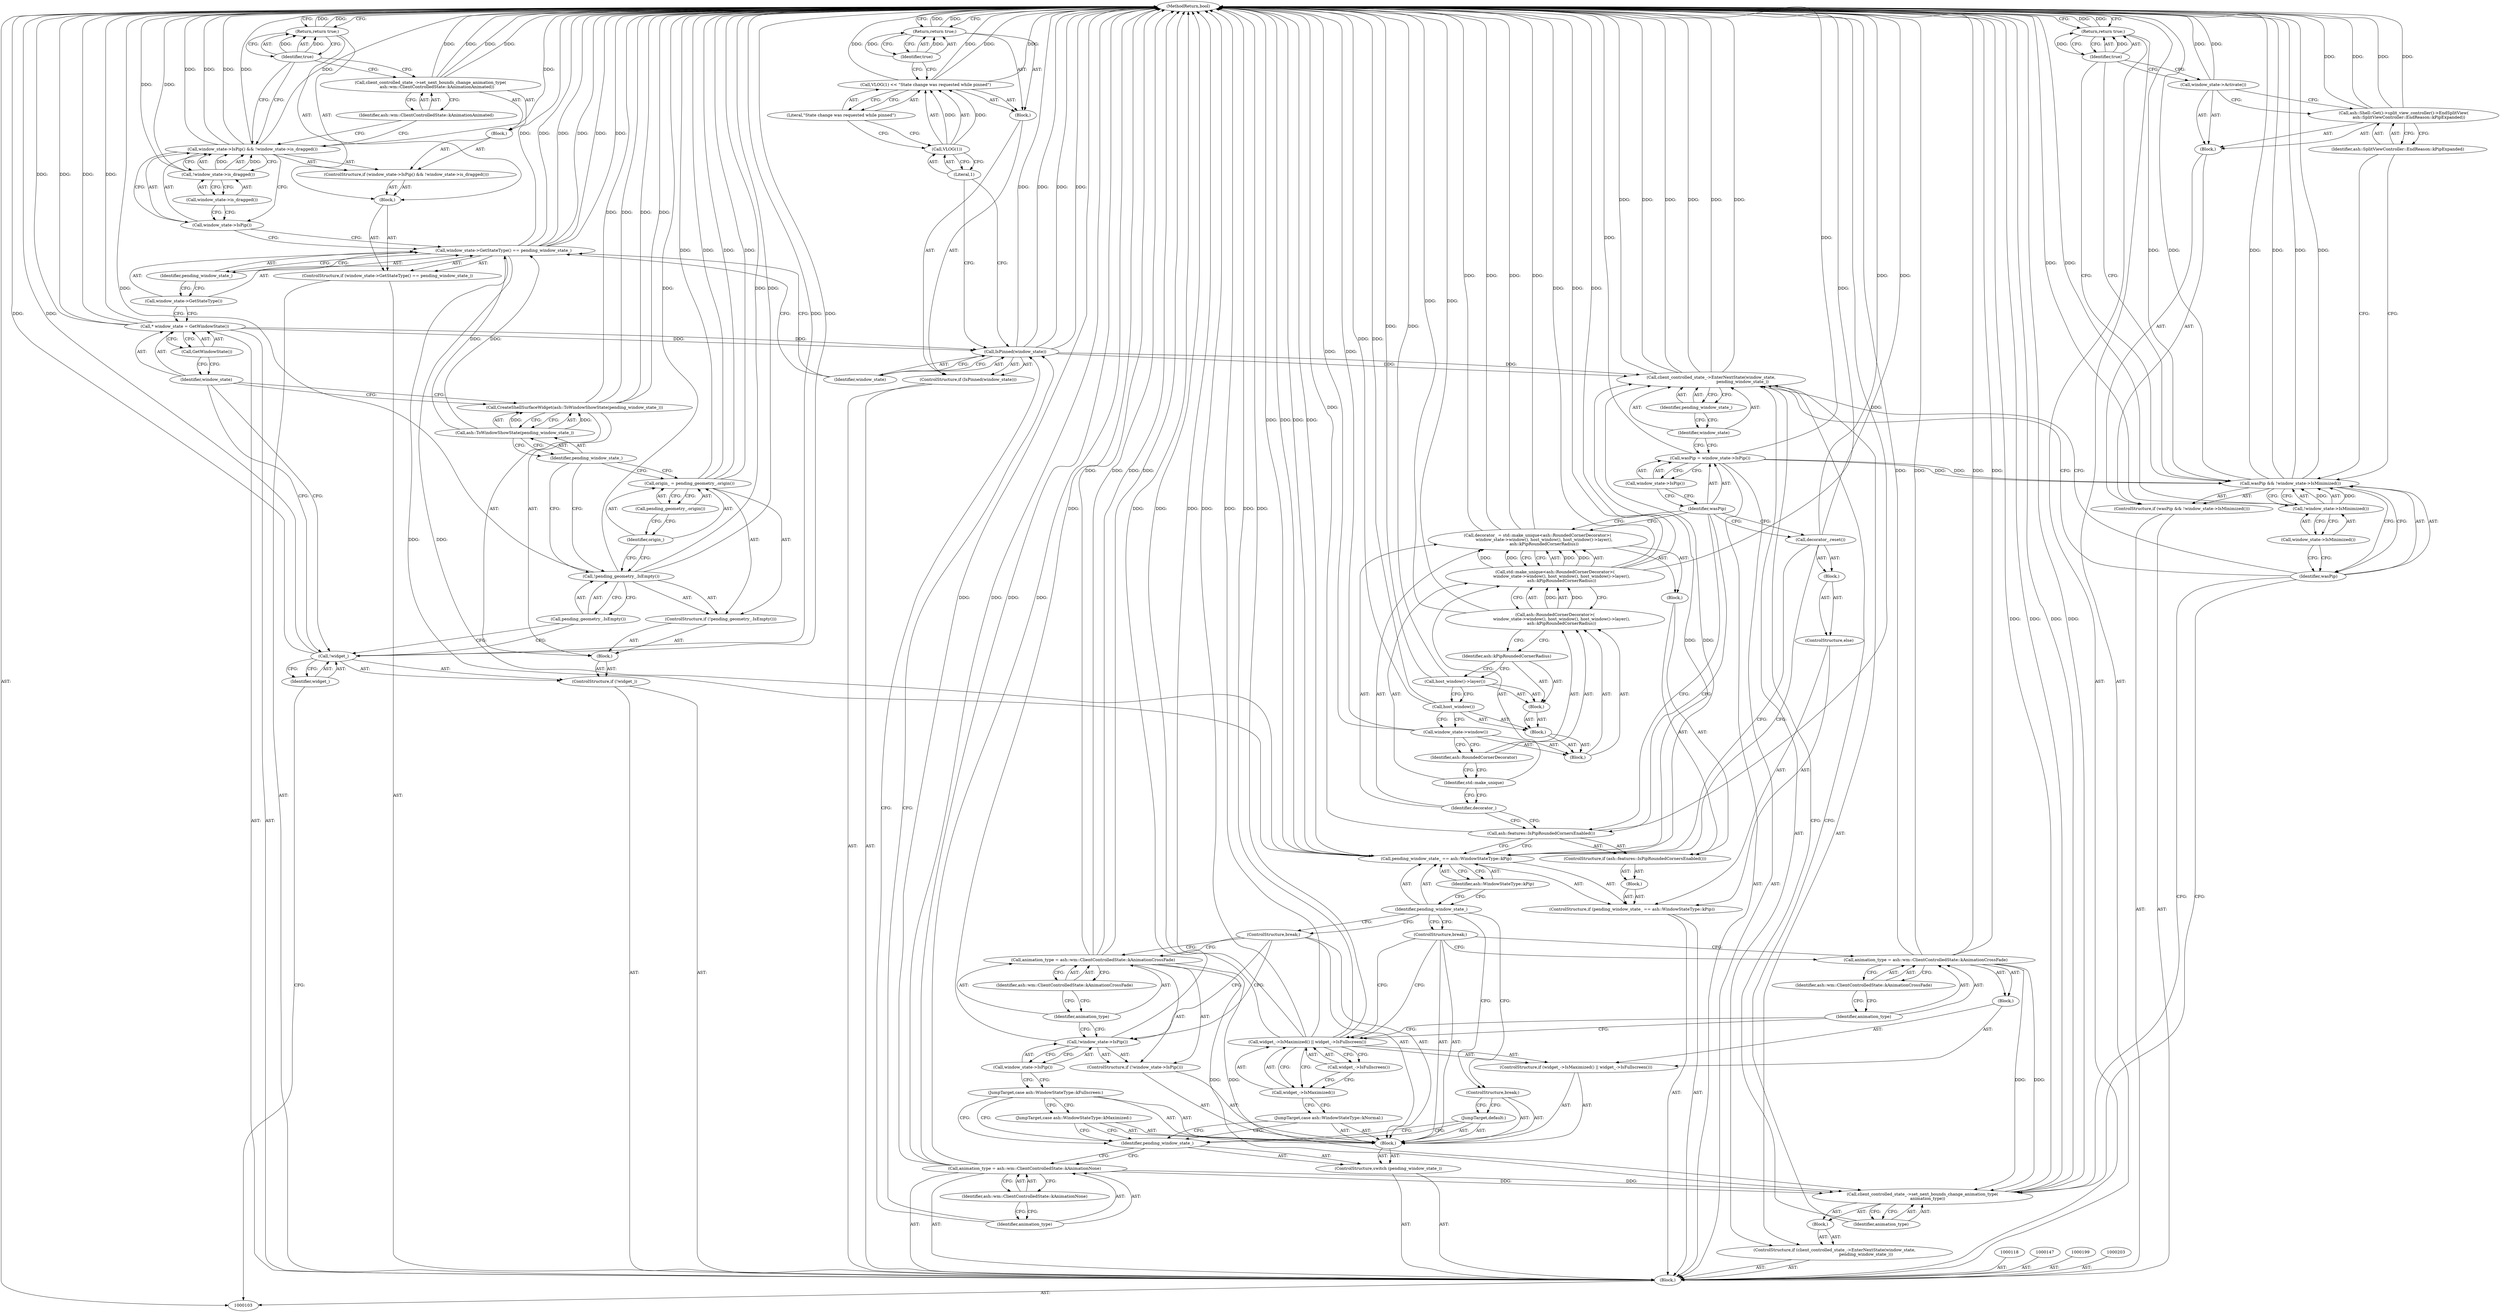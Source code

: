 digraph "0_Chrome_9c90f2cec381a0460e3879eb8efd14bac4488dbe_0" {
"1000222" [label="(MethodReturn,bool)"];
"1000104" [label="(Block,)"];
"1000130" [label="(Call,!window_state->is_dragged())"];
"1000131" [label="(Call,window_state->is_dragged())"];
"1000127" [label="(ControlStructure,if (window_state->IsPip() && !window_state->is_dragged()))"];
"1000132" [label="(Block,)"];
"1000128" [label="(Call,window_state->IsPip() && !window_state->is_dragged())"];
"1000129" [label="(Call,window_state->IsPip())"];
"1000133" [label="(Call,client_controlled_state_->set_next_bounds_change_animation_type(\n          ash::wm::ClientControlledState::kAnimationAnimated))"];
"1000134" [label="(Identifier,ash::wm::ClientControlledState::kAnimationAnimated)"];
"1000136" [label="(Identifier,true)"];
"1000135" [label="(Return,return true;)"];
"1000139" [label="(Identifier,window_state)"];
"1000137" [label="(ControlStructure,if (IsPinned(window_state)))"];
"1000140" [label="(Block,)"];
"1000138" [label="(Call,IsPinned(window_state))"];
"1000144" [label="(Literal,\"State change was requested while pinned\")"];
"1000141" [label="(Call,VLOG(1) << \"State change was requested while pinned\")"];
"1000142" [label="(Call,VLOG(1))"];
"1000143" [label="(Literal,1)"];
"1000108" [label="(Block,)"];
"1000105" [label="(ControlStructure,if (!widget_))"];
"1000106" [label="(Call,!widget_)"];
"1000107" [label="(Identifier,widget_)"];
"1000146" [label="(Identifier,true)"];
"1000145" [label="(Return,return true;)"];
"1000150" [label="(Identifier,ash::wm::ClientControlledState::kAnimationNone)"];
"1000148" [label="(Call,animation_type = ash::wm::ClientControlledState::kAnimationNone)"];
"1000149" [label="(Identifier,animation_type)"];
"1000152" [label="(Identifier,pending_window_state_)"];
"1000151" [label="(ControlStructure,switch (pending_window_state_))"];
"1000153" [label="(Block,)"];
"1000154" [label="(JumpTarget,case ash::WindowStateType::kNormal:)"];
"1000156" [label="(Call,widget_->IsMaximized() || widget_->IsFullscreen())"];
"1000157" [label="(Call,widget_->IsMaximized())"];
"1000158" [label="(Call,widget_->IsFullscreen())"];
"1000155" [label="(ControlStructure,if (widget_->IsMaximized() || widget_->IsFullscreen()))"];
"1000159" [label="(Block,)"];
"1000162" [label="(Identifier,ash::wm::ClientControlledState::kAnimationCrossFade)"];
"1000160" [label="(Call,animation_type = ash::wm::ClientControlledState::kAnimationCrossFade)"];
"1000161" [label="(Identifier,animation_type)"];
"1000163" [label="(ControlStructure,break;)"];
"1000109" [label="(ControlStructure,if (!pending_geometry_.IsEmpty()))"];
"1000110" [label="(Call,!pending_geometry_.IsEmpty())"];
"1000111" [label="(Call,pending_geometry_.IsEmpty())"];
"1000164" [label="(JumpTarget,case ash::WindowStateType::kMaximized:)"];
"1000165" [label="(JumpTarget,case ash::WindowStateType::kFullscreen:)"];
"1000167" [label="(Call,!window_state->IsPip())"];
"1000168" [label="(Call,window_state->IsPip())"];
"1000166" [label="(ControlStructure,if (!window_state->IsPip()))"];
"1000171" [label="(Identifier,ash::wm::ClientControlledState::kAnimationCrossFade)"];
"1000169" [label="(Call,animation_type = ash::wm::ClientControlledState::kAnimationCrossFade)"];
"1000170" [label="(Identifier,animation_type)"];
"1000172" [label="(ControlStructure,break;)"];
"1000173" [label="(JumpTarget,default:)"];
"1000174" [label="(ControlStructure,break;)"];
"1000114" [label="(Call,pending_geometry_.origin())"];
"1000112" [label="(Call,origin_ = pending_geometry_.origin())"];
"1000113" [label="(Identifier,origin_)"];
"1000175" [label="(ControlStructure,if (pending_window_state_ == ash::WindowStateType::kPip))"];
"1000178" [label="(Identifier,ash::WindowStateType::kPip)"];
"1000179" [label="(Block,)"];
"1000176" [label="(Call,pending_window_state_ == ash::WindowStateType::kPip)"];
"1000177" [label="(Identifier,pending_window_state_)"];
"1000180" [label="(ControlStructure,if (ash::features::IsPipRoundedCornersEnabled()))"];
"1000182" [label="(Block,)"];
"1000181" [label="(Call,ash::features::IsPipRoundedCornersEnabled())"];
"1000185" [label="(Call,std::make_unique<ash::RoundedCornerDecorator>(\n          window_state->window(), host_window(), host_window()->layer(),\n          ash::kPipRoundedCornerRadius))"];
"1000186" [label="(Identifier,std::make_unique)"];
"1000187" [label="(Call,ash::RoundedCornerDecorator>(\n          window_state->window(), host_window(), host_window()->layer(),\n          ash::kPipRoundedCornerRadius))"];
"1000188" [label="(Identifier,ash::RoundedCornerDecorator)"];
"1000183" [label="(Call,decorator_ = std::make_unique<ash::RoundedCornerDecorator>(\n          window_state->window(), host_window(), host_window()->layer(),\n          ash::kPipRoundedCornerRadius))"];
"1000184" [label="(Identifier,decorator_)"];
"1000189" [label="(Block,)"];
"1000190" [label="(Call,window_state->window())"];
"1000191" [label="(Block,)"];
"1000192" [label="(Call,host_window())"];
"1000193" [label="(Block,)"];
"1000194" [label="(Call,host_window()->layer())"];
"1000195" [label="(Identifier,ash::kPipRoundedCornerRadius)"];
"1000196" [label="(ControlStructure,else)"];
"1000197" [label="(Block,)"];
"1000198" [label="(Call,decorator_.reset())"];
"1000116" [label="(Call,ash::ToWindowShowState(pending_window_state_))"];
"1000115" [label="(Call,CreateShellSurfaceWidget(ash::ToWindowShowState(pending_window_state_)))"];
"1000117" [label="(Identifier,pending_window_state_)"];
"1000202" [label="(Call,window_state->IsPip())"];
"1000200" [label="(Call,wasPip = window_state->IsPip())"];
"1000201" [label="(Identifier,wasPip)"];
"1000204" [label="(ControlStructure,if (client_controlled_state_->EnterNextState(window_state,\n                                                pending_window_state_)))"];
"1000206" [label="(Identifier,window_state)"];
"1000205" [label="(Call,client_controlled_state_->EnterNextState(window_state,\n                                                pending_window_state_))"];
"1000207" [label="(Identifier,pending_window_state_)"];
"1000208" [label="(Block,)"];
"1000209" [label="(Call,client_controlled_state_->set_next_bounds_change_animation_type(\n        animation_type))"];
"1000210" [label="(Identifier,animation_type)"];
"1000214" [label="(Call,!window_state->IsMinimized())"];
"1000215" [label="(Call,window_state->IsMinimized())"];
"1000211" [label="(ControlStructure,if (wasPip && !window_state->IsMinimized()))"];
"1000216" [label="(Block,)"];
"1000212" [label="(Call,wasPip && !window_state->IsMinimized())"];
"1000213" [label="(Identifier,wasPip)"];
"1000217" [label="(Call,ash::Shell::Get()->split_view_controller()->EndSplitView(\n        ash::SplitViewController::EndReason::kPipExpanded))"];
"1000218" [label="(Identifier,ash::SplitViewController::EndReason::kPipExpanded)"];
"1000219" [label="(Call,window_state->Activate())"];
"1000220" [label="(Return,return true;)"];
"1000221" [label="(Identifier,true)"];
"1000119" [label="(Call,* window_state = GetWindowState())"];
"1000120" [label="(Identifier,window_state)"];
"1000121" [label="(Call,GetWindowState())"];
"1000122" [label="(ControlStructure,if (window_state->GetStateType() == pending_window_state_))"];
"1000125" [label="(Identifier,pending_window_state_)"];
"1000123" [label="(Call,window_state->GetStateType() == pending_window_state_)"];
"1000124" [label="(Call,window_state->GetStateType())"];
"1000126" [label="(Block,)"];
"1000222" -> "1000103"  [label="AST: "];
"1000222" -> "1000135"  [label="CFG: "];
"1000222" -> "1000145"  [label="CFG: "];
"1000222" -> "1000220"  [label="CFG: "];
"1000145" -> "1000222"  [label="DDG: "];
"1000220" -> "1000222"  [label="DDG: "];
"1000135" -> "1000222"  [label="DDG: "];
"1000209" -> "1000222"  [label="DDG: "];
"1000209" -> "1000222"  [label="DDG: "];
"1000183" -> "1000222"  [label="DDG: "];
"1000183" -> "1000222"  [label="DDG: "];
"1000219" -> "1000222"  [label="DDG: "];
"1000181" -> "1000222"  [label="DDG: "];
"1000205" -> "1000222"  [label="DDG: "];
"1000205" -> "1000222"  [label="DDG: "];
"1000205" -> "1000222"  [label="DDG: "];
"1000212" -> "1000222"  [label="DDG: "];
"1000212" -> "1000222"  [label="DDG: "];
"1000212" -> "1000222"  [label="DDG: "];
"1000169" -> "1000222"  [label="DDG: "];
"1000169" -> "1000222"  [label="DDG: "];
"1000160" -> "1000222"  [label="DDG: "];
"1000160" -> "1000222"  [label="DDG: "];
"1000106" -> "1000222"  [label="DDG: "];
"1000106" -> "1000222"  [label="DDG: "];
"1000187" -> "1000222"  [label="DDG: "];
"1000176" -> "1000222"  [label="DDG: "];
"1000176" -> "1000222"  [label="DDG: "];
"1000128" -> "1000222"  [label="DDG: "];
"1000128" -> "1000222"  [label="DDG: "];
"1000128" -> "1000222"  [label="DDG: "];
"1000185" -> "1000222"  [label="DDG: "];
"1000185" -> "1000222"  [label="DDG: "];
"1000141" -> "1000222"  [label="DDG: "];
"1000141" -> "1000222"  [label="DDG: "];
"1000123" -> "1000222"  [label="DDG: "];
"1000123" -> "1000222"  [label="DDG: "];
"1000123" -> "1000222"  [label="DDG: "];
"1000194" -> "1000222"  [label="DDG: "];
"1000190" -> "1000222"  [label="DDG: "];
"1000156" -> "1000222"  [label="DDG: "];
"1000156" -> "1000222"  [label="DDG: "];
"1000156" -> "1000222"  [label="DDG: "];
"1000217" -> "1000222"  [label="DDG: "];
"1000217" -> "1000222"  [label="DDG: "];
"1000112" -> "1000222"  [label="DDG: "];
"1000112" -> "1000222"  [label="DDG: "];
"1000138" -> "1000222"  [label="DDG: "];
"1000138" -> "1000222"  [label="DDG: "];
"1000167" -> "1000222"  [label="DDG: "];
"1000133" -> "1000222"  [label="DDG: "];
"1000133" -> "1000222"  [label="DDG: "];
"1000115" -> "1000222"  [label="DDG: "];
"1000115" -> "1000222"  [label="DDG: "];
"1000119" -> "1000222"  [label="DDG: "];
"1000119" -> "1000222"  [label="DDG: "];
"1000148" -> "1000222"  [label="DDG: "];
"1000148" -> "1000222"  [label="DDG: "];
"1000110" -> "1000222"  [label="DDG: "];
"1000110" -> "1000222"  [label="DDG: "];
"1000214" -> "1000222"  [label="DDG: "];
"1000192" -> "1000222"  [label="DDG: "];
"1000198" -> "1000222"  [label="DDG: "];
"1000130" -> "1000222"  [label="DDG: "];
"1000200" -> "1000222"  [label="DDG: "];
"1000104" -> "1000103"  [label="AST: "];
"1000105" -> "1000104"  [label="AST: "];
"1000118" -> "1000104"  [label="AST: "];
"1000119" -> "1000104"  [label="AST: "];
"1000122" -> "1000104"  [label="AST: "];
"1000137" -> "1000104"  [label="AST: "];
"1000147" -> "1000104"  [label="AST: "];
"1000148" -> "1000104"  [label="AST: "];
"1000151" -> "1000104"  [label="AST: "];
"1000175" -> "1000104"  [label="AST: "];
"1000199" -> "1000104"  [label="AST: "];
"1000200" -> "1000104"  [label="AST: "];
"1000203" -> "1000104"  [label="AST: "];
"1000204" -> "1000104"  [label="AST: "];
"1000211" -> "1000104"  [label="AST: "];
"1000220" -> "1000104"  [label="AST: "];
"1000130" -> "1000128"  [label="AST: "];
"1000130" -> "1000131"  [label="CFG: "];
"1000131" -> "1000130"  [label="AST: "];
"1000128" -> "1000130"  [label="CFG: "];
"1000130" -> "1000222"  [label="DDG: "];
"1000130" -> "1000128"  [label="DDG: "];
"1000131" -> "1000130"  [label="AST: "];
"1000131" -> "1000129"  [label="CFG: "];
"1000130" -> "1000131"  [label="CFG: "];
"1000127" -> "1000126"  [label="AST: "];
"1000128" -> "1000127"  [label="AST: "];
"1000132" -> "1000127"  [label="AST: "];
"1000132" -> "1000127"  [label="AST: "];
"1000133" -> "1000132"  [label="AST: "];
"1000128" -> "1000127"  [label="AST: "];
"1000128" -> "1000129"  [label="CFG: "];
"1000128" -> "1000130"  [label="CFG: "];
"1000129" -> "1000128"  [label="AST: "];
"1000130" -> "1000128"  [label="AST: "];
"1000134" -> "1000128"  [label="CFG: "];
"1000136" -> "1000128"  [label="CFG: "];
"1000128" -> "1000222"  [label="DDG: "];
"1000128" -> "1000222"  [label="DDG: "];
"1000128" -> "1000222"  [label="DDG: "];
"1000130" -> "1000128"  [label="DDG: "];
"1000129" -> "1000128"  [label="AST: "];
"1000129" -> "1000123"  [label="CFG: "];
"1000131" -> "1000129"  [label="CFG: "];
"1000128" -> "1000129"  [label="CFG: "];
"1000133" -> "1000132"  [label="AST: "];
"1000133" -> "1000134"  [label="CFG: "];
"1000134" -> "1000133"  [label="AST: "];
"1000136" -> "1000133"  [label="CFG: "];
"1000133" -> "1000222"  [label="DDG: "];
"1000133" -> "1000222"  [label="DDG: "];
"1000134" -> "1000133"  [label="AST: "];
"1000134" -> "1000128"  [label="CFG: "];
"1000133" -> "1000134"  [label="CFG: "];
"1000136" -> "1000135"  [label="AST: "];
"1000136" -> "1000133"  [label="CFG: "];
"1000136" -> "1000128"  [label="CFG: "];
"1000135" -> "1000136"  [label="CFG: "];
"1000136" -> "1000135"  [label="DDG: "];
"1000135" -> "1000126"  [label="AST: "];
"1000135" -> "1000136"  [label="CFG: "];
"1000136" -> "1000135"  [label="AST: "];
"1000222" -> "1000135"  [label="CFG: "];
"1000135" -> "1000222"  [label="DDG: "];
"1000136" -> "1000135"  [label="DDG: "];
"1000139" -> "1000138"  [label="AST: "];
"1000139" -> "1000123"  [label="CFG: "];
"1000138" -> "1000139"  [label="CFG: "];
"1000137" -> "1000104"  [label="AST: "];
"1000138" -> "1000137"  [label="AST: "];
"1000140" -> "1000137"  [label="AST: "];
"1000140" -> "1000137"  [label="AST: "];
"1000141" -> "1000140"  [label="AST: "];
"1000145" -> "1000140"  [label="AST: "];
"1000138" -> "1000137"  [label="AST: "];
"1000138" -> "1000139"  [label="CFG: "];
"1000139" -> "1000138"  [label="AST: "];
"1000143" -> "1000138"  [label="CFG: "];
"1000149" -> "1000138"  [label="CFG: "];
"1000138" -> "1000222"  [label="DDG: "];
"1000138" -> "1000222"  [label="DDG: "];
"1000119" -> "1000138"  [label="DDG: "];
"1000138" -> "1000205"  [label="DDG: "];
"1000144" -> "1000141"  [label="AST: "];
"1000144" -> "1000142"  [label="CFG: "];
"1000141" -> "1000144"  [label="CFG: "];
"1000141" -> "1000140"  [label="AST: "];
"1000141" -> "1000144"  [label="CFG: "];
"1000142" -> "1000141"  [label="AST: "];
"1000144" -> "1000141"  [label="AST: "];
"1000146" -> "1000141"  [label="CFG: "];
"1000141" -> "1000222"  [label="DDG: "];
"1000141" -> "1000222"  [label="DDG: "];
"1000142" -> "1000141"  [label="DDG: "];
"1000142" -> "1000141"  [label="AST: "];
"1000142" -> "1000143"  [label="CFG: "];
"1000143" -> "1000142"  [label="AST: "];
"1000144" -> "1000142"  [label="CFG: "];
"1000142" -> "1000141"  [label="DDG: "];
"1000143" -> "1000142"  [label="AST: "];
"1000143" -> "1000138"  [label="CFG: "];
"1000142" -> "1000143"  [label="CFG: "];
"1000108" -> "1000105"  [label="AST: "];
"1000109" -> "1000108"  [label="AST: "];
"1000115" -> "1000108"  [label="AST: "];
"1000105" -> "1000104"  [label="AST: "];
"1000106" -> "1000105"  [label="AST: "];
"1000108" -> "1000105"  [label="AST: "];
"1000106" -> "1000105"  [label="AST: "];
"1000106" -> "1000107"  [label="CFG: "];
"1000107" -> "1000106"  [label="AST: "];
"1000111" -> "1000106"  [label="CFG: "];
"1000120" -> "1000106"  [label="CFG: "];
"1000106" -> "1000222"  [label="DDG: "];
"1000106" -> "1000222"  [label="DDG: "];
"1000107" -> "1000106"  [label="AST: "];
"1000107" -> "1000103"  [label="CFG: "];
"1000106" -> "1000107"  [label="CFG: "];
"1000146" -> "1000145"  [label="AST: "];
"1000146" -> "1000141"  [label="CFG: "];
"1000145" -> "1000146"  [label="CFG: "];
"1000146" -> "1000145"  [label="DDG: "];
"1000145" -> "1000140"  [label="AST: "];
"1000145" -> "1000146"  [label="CFG: "];
"1000146" -> "1000145"  [label="AST: "];
"1000222" -> "1000145"  [label="CFG: "];
"1000145" -> "1000222"  [label="DDG: "];
"1000146" -> "1000145"  [label="DDG: "];
"1000150" -> "1000148"  [label="AST: "];
"1000150" -> "1000149"  [label="CFG: "];
"1000148" -> "1000150"  [label="CFG: "];
"1000148" -> "1000104"  [label="AST: "];
"1000148" -> "1000150"  [label="CFG: "];
"1000149" -> "1000148"  [label="AST: "];
"1000150" -> "1000148"  [label="AST: "];
"1000152" -> "1000148"  [label="CFG: "];
"1000148" -> "1000222"  [label="DDG: "];
"1000148" -> "1000222"  [label="DDG: "];
"1000148" -> "1000209"  [label="DDG: "];
"1000149" -> "1000148"  [label="AST: "];
"1000149" -> "1000138"  [label="CFG: "];
"1000150" -> "1000149"  [label="CFG: "];
"1000152" -> "1000151"  [label="AST: "];
"1000152" -> "1000148"  [label="CFG: "];
"1000154" -> "1000152"  [label="CFG: "];
"1000164" -> "1000152"  [label="CFG: "];
"1000165" -> "1000152"  [label="CFG: "];
"1000173" -> "1000152"  [label="CFG: "];
"1000151" -> "1000104"  [label="AST: "];
"1000152" -> "1000151"  [label="AST: "];
"1000153" -> "1000151"  [label="AST: "];
"1000153" -> "1000151"  [label="AST: "];
"1000154" -> "1000153"  [label="AST: "];
"1000155" -> "1000153"  [label="AST: "];
"1000163" -> "1000153"  [label="AST: "];
"1000164" -> "1000153"  [label="AST: "];
"1000165" -> "1000153"  [label="AST: "];
"1000166" -> "1000153"  [label="AST: "];
"1000172" -> "1000153"  [label="AST: "];
"1000173" -> "1000153"  [label="AST: "];
"1000174" -> "1000153"  [label="AST: "];
"1000154" -> "1000153"  [label="AST: "];
"1000154" -> "1000152"  [label="CFG: "];
"1000157" -> "1000154"  [label="CFG: "];
"1000156" -> "1000155"  [label="AST: "];
"1000156" -> "1000157"  [label="CFG: "];
"1000156" -> "1000158"  [label="CFG: "];
"1000157" -> "1000156"  [label="AST: "];
"1000158" -> "1000156"  [label="AST: "];
"1000161" -> "1000156"  [label="CFG: "];
"1000163" -> "1000156"  [label="CFG: "];
"1000156" -> "1000222"  [label="DDG: "];
"1000156" -> "1000222"  [label="DDG: "];
"1000156" -> "1000222"  [label="DDG: "];
"1000157" -> "1000156"  [label="AST: "];
"1000157" -> "1000154"  [label="CFG: "];
"1000158" -> "1000157"  [label="CFG: "];
"1000156" -> "1000157"  [label="CFG: "];
"1000158" -> "1000156"  [label="AST: "];
"1000158" -> "1000157"  [label="CFG: "];
"1000156" -> "1000158"  [label="CFG: "];
"1000155" -> "1000153"  [label="AST: "];
"1000156" -> "1000155"  [label="AST: "];
"1000159" -> "1000155"  [label="AST: "];
"1000159" -> "1000155"  [label="AST: "];
"1000160" -> "1000159"  [label="AST: "];
"1000162" -> "1000160"  [label="AST: "];
"1000162" -> "1000161"  [label="CFG: "];
"1000160" -> "1000162"  [label="CFG: "];
"1000160" -> "1000159"  [label="AST: "];
"1000160" -> "1000162"  [label="CFG: "];
"1000161" -> "1000160"  [label="AST: "];
"1000162" -> "1000160"  [label="AST: "];
"1000163" -> "1000160"  [label="CFG: "];
"1000160" -> "1000222"  [label="DDG: "];
"1000160" -> "1000222"  [label="DDG: "];
"1000160" -> "1000209"  [label="DDG: "];
"1000161" -> "1000160"  [label="AST: "];
"1000161" -> "1000156"  [label="CFG: "];
"1000162" -> "1000161"  [label="CFG: "];
"1000163" -> "1000153"  [label="AST: "];
"1000163" -> "1000160"  [label="CFG: "];
"1000163" -> "1000156"  [label="CFG: "];
"1000177" -> "1000163"  [label="CFG: "];
"1000109" -> "1000108"  [label="AST: "];
"1000110" -> "1000109"  [label="AST: "];
"1000112" -> "1000109"  [label="AST: "];
"1000110" -> "1000109"  [label="AST: "];
"1000110" -> "1000111"  [label="CFG: "];
"1000111" -> "1000110"  [label="AST: "];
"1000113" -> "1000110"  [label="CFG: "];
"1000117" -> "1000110"  [label="CFG: "];
"1000110" -> "1000222"  [label="DDG: "];
"1000110" -> "1000222"  [label="DDG: "];
"1000111" -> "1000110"  [label="AST: "];
"1000111" -> "1000106"  [label="CFG: "];
"1000110" -> "1000111"  [label="CFG: "];
"1000164" -> "1000153"  [label="AST: "];
"1000164" -> "1000152"  [label="CFG: "];
"1000165" -> "1000164"  [label="CFG: "];
"1000165" -> "1000153"  [label="AST: "];
"1000165" -> "1000152"  [label="CFG: "];
"1000165" -> "1000164"  [label="CFG: "];
"1000168" -> "1000165"  [label="CFG: "];
"1000167" -> "1000166"  [label="AST: "];
"1000167" -> "1000168"  [label="CFG: "];
"1000168" -> "1000167"  [label="AST: "];
"1000170" -> "1000167"  [label="CFG: "];
"1000172" -> "1000167"  [label="CFG: "];
"1000167" -> "1000222"  [label="DDG: "];
"1000168" -> "1000167"  [label="AST: "];
"1000168" -> "1000165"  [label="CFG: "];
"1000167" -> "1000168"  [label="CFG: "];
"1000166" -> "1000153"  [label="AST: "];
"1000167" -> "1000166"  [label="AST: "];
"1000169" -> "1000166"  [label="AST: "];
"1000171" -> "1000169"  [label="AST: "];
"1000171" -> "1000170"  [label="CFG: "];
"1000169" -> "1000171"  [label="CFG: "];
"1000169" -> "1000166"  [label="AST: "];
"1000169" -> "1000171"  [label="CFG: "];
"1000170" -> "1000169"  [label="AST: "];
"1000171" -> "1000169"  [label="AST: "];
"1000172" -> "1000169"  [label="CFG: "];
"1000169" -> "1000222"  [label="DDG: "];
"1000169" -> "1000222"  [label="DDG: "];
"1000169" -> "1000209"  [label="DDG: "];
"1000170" -> "1000169"  [label="AST: "];
"1000170" -> "1000167"  [label="CFG: "];
"1000171" -> "1000170"  [label="CFG: "];
"1000172" -> "1000153"  [label="AST: "];
"1000172" -> "1000169"  [label="CFG: "];
"1000172" -> "1000167"  [label="CFG: "];
"1000177" -> "1000172"  [label="CFG: "];
"1000173" -> "1000153"  [label="AST: "];
"1000173" -> "1000152"  [label="CFG: "];
"1000174" -> "1000173"  [label="CFG: "];
"1000174" -> "1000153"  [label="AST: "];
"1000174" -> "1000173"  [label="CFG: "];
"1000177" -> "1000174"  [label="CFG: "];
"1000114" -> "1000112"  [label="AST: "];
"1000114" -> "1000113"  [label="CFG: "];
"1000112" -> "1000114"  [label="CFG: "];
"1000112" -> "1000109"  [label="AST: "];
"1000112" -> "1000114"  [label="CFG: "];
"1000113" -> "1000112"  [label="AST: "];
"1000114" -> "1000112"  [label="AST: "];
"1000117" -> "1000112"  [label="CFG: "];
"1000112" -> "1000222"  [label="DDG: "];
"1000112" -> "1000222"  [label="DDG: "];
"1000113" -> "1000112"  [label="AST: "];
"1000113" -> "1000110"  [label="CFG: "];
"1000114" -> "1000113"  [label="CFG: "];
"1000175" -> "1000104"  [label="AST: "];
"1000176" -> "1000175"  [label="AST: "];
"1000179" -> "1000175"  [label="AST: "];
"1000196" -> "1000175"  [label="AST: "];
"1000178" -> "1000176"  [label="AST: "];
"1000178" -> "1000177"  [label="CFG: "];
"1000176" -> "1000178"  [label="CFG: "];
"1000179" -> "1000175"  [label="AST: "];
"1000180" -> "1000179"  [label="AST: "];
"1000176" -> "1000175"  [label="AST: "];
"1000176" -> "1000178"  [label="CFG: "];
"1000177" -> "1000176"  [label="AST: "];
"1000178" -> "1000176"  [label="AST: "];
"1000181" -> "1000176"  [label="CFG: "];
"1000198" -> "1000176"  [label="CFG: "];
"1000176" -> "1000222"  [label="DDG: "];
"1000176" -> "1000222"  [label="DDG: "];
"1000123" -> "1000176"  [label="DDG: "];
"1000176" -> "1000205"  [label="DDG: "];
"1000177" -> "1000176"  [label="AST: "];
"1000177" -> "1000163"  [label="CFG: "];
"1000177" -> "1000172"  [label="CFG: "];
"1000177" -> "1000174"  [label="CFG: "];
"1000178" -> "1000177"  [label="CFG: "];
"1000180" -> "1000179"  [label="AST: "];
"1000181" -> "1000180"  [label="AST: "];
"1000182" -> "1000180"  [label="AST: "];
"1000182" -> "1000180"  [label="AST: "];
"1000183" -> "1000182"  [label="AST: "];
"1000181" -> "1000180"  [label="AST: "];
"1000181" -> "1000176"  [label="CFG: "];
"1000184" -> "1000181"  [label="CFG: "];
"1000201" -> "1000181"  [label="CFG: "];
"1000181" -> "1000222"  [label="DDG: "];
"1000185" -> "1000183"  [label="AST: "];
"1000185" -> "1000187"  [label="CFG: "];
"1000186" -> "1000185"  [label="AST: "];
"1000187" -> "1000185"  [label="AST: "];
"1000183" -> "1000185"  [label="CFG: "];
"1000185" -> "1000222"  [label="DDG: "];
"1000185" -> "1000222"  [label="DDG: "];
"1000185" -> "1000183"  [label="DDG: "];
"1000185" -> "1000183"  [label="DDG: "];
"1000187" -> "1000185"  [label="DDG: "];
"1000186" -> "1000185"  [label="AST: "];
"1000186" -> "1000184"  [label="CFG: "];
"1000188" -> "1000186"  [label="CFG: "];
"1000187" -> "1000185"  [label="AST: "];
"1000187" -> "1000195"  [label="CFG: "];
"1000188" -> "1000187"  [label="AST: "];
"1000189" -> "1000187"  [label="AST: "];
"1000185" -> "1000187"  [label="CFG: "];
"1000187" -> "1000222"  [label="DDG: "];
"1000187" -> "1000185"  [label="DDG: "];
"1000188" -> "1000187"  [label="AST: "];
"1000188" -> "1000186"  [label="CFG: "];
"1000190" -> "1000188"  [label="CFG: "];
"1000183" -> "1000182"  [label="AST: "];
"1000183" -> "1000185"  [label="CFG: "];
"1000184" -> "1000183"  [label="AST: "];
"1000185" -> "1000183"  [label="AST: "];
"1000201" -> "1000183"  [label="CFG: "];
"1000183" -> "1000222"  [label="DDG: "];
"1000183" -> "1000222"  [label="DDG: "];
"1000185" -> "1000183"  [label="DDG: "];
"1000185" -> "1000183"  [label="DDG: "];
"1000184" -> "1000183"  [label="AST: "];
"1000184" -> "1000181"  [label="CFG: "];
"1000186" -> "1000184"  [label="CFG: "];
"1000189" -> "1000187"  [label="AST: "];
"1000190" -> "1000189"  [label="AST: "];
"1000191" -> "1000189"  [label="AST: "];
"1000190" -> "1000189"  [label="AST: "];
"1000190" -> "1000188"  [label="CFG: "];
"1000192" -> "1000190"  [label="CFG: "];
"1000190" -> "1000222"  [label="DDG: "];
"1000191" -> "1000189"  [label="AST: "];
"1000192" -> "1000191"  [label="AST: "];
"1000193" -> "1000191"  [label="AST: "];
"1000192" -> "1000191"  [label="AST: "];
"1000192" -> "1000190"  [label="CFG: "];
"1000194" -> "1000192"  [label="CFG: "];
"1000192" -> "1000222"  [label="DDG: "];
"1000193" -> "1000191"  [label="AST: "];
"1000194" -> "1000193"  [label="AST: "];
"1000195" -> "1000193"  [label="AST: "];
"1000194" -> "1000193"  [label="AST: "];
"1000194" -> "1000192"  [label="CFG: "];
"1000195" -> "1000194"  [label="CFG: "];
"1000194" -> "1000222"  [label="DDG: "];
"1000195" -> "1000193"  [label="AST: "];
"1000195" -> "1000194"  [label="CFG: "];
"1000187" -> "1000195"  [label="CFG: "];
"1000196" -> "1000175"  [label="AST: "];
"1000197" -> "1000196"  [label="AST: "];
"1000197" -> "1000196"  [label="AST: "];
"1000198" -> "1000197"  [label="AST: "];
"1000198" -> "1000197"  [label="AST: "];
"1000198" -> "1000176"  [label="CFG: "];
"1000201" -> "1000198"  [label="CFG: "];
"1000198" -> "1000222"  [label="DDG: "];
"1000116" -> "1000115"  [label="AST: "];
"1000116" -> "1000117"  [label="CFG: "];
"1000117" -> "1000116"  [label="AST: "];
"1000115" -> "1000116"  [label="CFG: "];
"1000116" -> "1000115"  [label="DDG: "];
"1000116" -> "1000123"  [label="DDG: "];
"1000115" -> "1000108"  [label="AST: "];
"1000115" -> "1000116"  [label="CFG: "];
"1000116" -> "1000115"  [label="AST: "];
"1000120" -> "1000115"  [label="CFG: "];
"1000115" -> "1000222"  [label="DDG: "];
"1000115" -> "1000222"  [label="DDG: "];
"1000116" -> "1000115"  [label="DDG: "];
"1000117" -> "1000116"  [label="AST: "];
"1000117" -> "1000112"  [label="CFG: "];
"1000117" -> "1000110"  [label="CFG: "];
"1000116" -> "1000117"  [label="CFG: "];
"1000202" -> "1000200"  [label="AST: "];
"1000202" -> "1000201"  [label="CFG: "];
"1000200" -> "1000202"  [label="CFG: "];
"1000200" -> "1000104"  [label="AST: "];
"1000200" -> "1000202"  [label="CFG: "];
"1000201" -> "1000200"  [label="AST: "];
"1000202" -> "1000200"  [label="AST: "];
"1000206" -> "1000200"  [label="CFG: "];
"1000200" -> "1000222"  [label="DDG: "];
"1000200" -> "1000212"  [label="DDG: "];
"1000201" -> "1000200"  [label="AST: "];
"1000201" -> "1000183"  [label="CFG: "];
"1000201" -> "1000181"  [label="CFG: "];
"1000201" -> "1000198"  [label="CFG: "];
"1000202" -> "1000201"  [label="CFG: "];
"1000204" -> "1000104"  [label="AST: "];
"1000205" -> "1000204"  [label="AST: "];
"1000208" -> "1000204"  [label="AST: "];
"1000206" -> "1000205"  [label="AST: "];
"1000206" -> "1000200"  [label="CFG: "];
"1000207" -> "1000206"  [label="CFG: "];
"1000205" -> "1000204"  [label="AST: "];
"1000205" -> "1000207"  [label="CFG: "];
"1000206" -> "1000205"  [label="AST: "];
"1000207" -> "1000205"  [label="AST: "];
"1000210" -> "1000205"  [label="CFG: "];
"1000213" -> "1000205"  [label="CFG: "];
"1000205" -> "1000222"  [label="DDG: "];
"1000205" -> "1000222"  [label="DDG: "];
"1000205" -> "1000222"  [label="DDG: "];
"1000138" -> "1000205"  [label="DDG: "];
"1000176" -> "1000205"  [label="DDG: "];
"1000207" -> "1000205"  [label="AST: "];
"1000207" -> "1000206"  [label="CFG: "];
"1000205" -> "1000207"  [label="CFG: "];
"1000208" -> "1000204"  [label="AST: "];
"1000209" -> "1000208"  [label="AST: "];
"1000209" -> "1000208"  [label="AST: "];
"1000209" -> "1000210"  [label="CFG: "];
"1000210" -> "1000209"  [label="AST: "];
"1000213" -> "1000209"  [label="CFG: "];
"1000209" -> "1000222"  [label="DDG: "];
"1000209" -> "1000222"  [label="DDG: "];
"1000148" -> "1000209"  [label="DDG: "];
"1000169" -> "1000209"  [label="DDG: "];
"1000160" -> "1000209"  [label="DDG: "];
"1000210" -> "1000209"  [label="AST: "];
"1000210" -> "1000205"  [label="CFG: "];
"1000209" -> "1000210"  [label="CFG: "];
"1000214" -> "1000212"  [label="AST: "];
"1000214" -> "1000215"  [label="CFG: "];
"1000215" -> "1000214"  [label="AST: "];
"1000212" -> "1000214"  [label="CFG: "];
"1000214" -> "1000222"  [label="DDG: "];
"1000214" -> "1000212"  [label="DDG: "];
"1000215" -> "1000214"  [label="AST: "];
"1000215" -> "1000213"  [label="CFG: "];
"1000214" -> "1000215"  [label="CFG: "];
"1000211" -> "1000104"  [label="AST: "];
"1000212" -> "1000211"  [label="AST: "];
"1000216" -> "1000211"  [label="AST: "];
"1000216" -> "1000211"  [label="AST: "];
"1000217" -> "1000216"  [label="AST: "];
"1000219" -> "1000216"  [label="AST: "];
"1000212" -> "1000211"  [label="AST: "];
"1000212" -> "1000213"  [label="CFG: "];
"1000212" -> "1000214"  [label="CFG: "];
"1000213" -> "1000212"  [label="AST: "];
"1000214" -> "1000212"  [label="AST: "];
"1000218" -> "1000212"  [label="CFG: "];
"1000221" -> "1000212"  [label="CFG: "];
"1000212" -> "1000222"  [label="DDG: "];
"1000212" -> "1000222"  [label="DDG: "];
"1000212" -> "1000222"  [label="DDG: "];
"1000200" -> "1000212"  [label="DDG: "];
"1000214" -> "1000212"  [label="DDG: "];
"1000213" -> "1000212"  [label="AST: "];
"1000213" -> "1000209"  [label="CFG: "];
"1000213" -> "1000205"  [label="CFG: "];
"1000215" -> "1000213"  [label="CFG: "];
"1000212" -> "1000213"  [label="CFG: "];
"1000217" -> "1000216"  [label="AST: "];
"1000217" -> "1000218"  [label="CFG: "];
"1000218" -> "1000217"  [label="AST: "];
"1000219" -> "1000217"  [label="CFG: "];
"1000217" -> "1000222"  [label="DDG: "];
"1000217" -> "1000222"  [label="DDG: "];
"1000218" -> "1000217"  [label="AST: "];
"1000218" -> "1000212"  [label="CFG: "];
"1000217" -> "1000218"  [label="CFG: "];
"1000219" -> "1000216"  [label="AST: "];
"1000219" -> "1000217"  [label="CFG: "];
"1000221" -> "1000219"  [label="CFG: "];
"1000219" -> "1000222"  [label="DDG: "];
"1000220" -> "1000104"  [label="AST: "];
"1000220" -> "1000221"  [label="CFG: "];
"1000221" -> "1000220"  [label="AST: "];
"1000222" -> "1000220"  [label="CFG: "];
"1000220" -> "1000222"  [label="DDG: "];
"1000221" -> "1000220"  [label="DDG: "];
"1000221" -> "1000220"  [label="AST: "];
"1000221" -> "1000219"  [label="CFG: "];
"1000221" -> "1000212"  [label="CFG: "];
"1000220" -> "1000221"  [label="CFG: "];
"1000221" -> "1000220"  [label="DDG: "];
"1000119" -> "1000104"  [label="AST: "];
"1000119" -> "1000121"  [label="CFG: "];
"1000120" -> "1000119"  [label="AST: "];
"1000121" -> "1000119"  [label="AST: "];
"1000124" -> "1000119"  [label="CFG: "];
"1000119" -> "1000222"  [label="DDG: "];
"1000119" -> "1000222"  [label="DDG: "];
"1000119" -> "1000138"  [label="DDG: "];
"1000120" -> "1000119"  [label="AST: "];
"1000120" -> "1000115"  [label="CFG: "];
"1000120" -> "1000106"  [label="CFG: "];
"1000121" -> "1000120"  [label="CFG: "];
"1000121" -> "1000119"  [label="AST: "];
"1000121" -> "1000120"  [label="CFG: "];
"1000119" -> "1000121"  [label="CFG: "];
"1000122" -> "1000104"  [label="AST: "];
"1000123" -> "1000122"  [label="AST: "];
"1000126" -> "1000122"  [label="AST: "];
"1000125" -> "1000123"  [label="AST: "];
"1000125" -> "1000124"  [label="CFG: "];
"1000123" -> "1000125"  [label="CFG: "];
"1000123" -> "1000122"  [label="AST: "];
"1000123" -> "1000125"  [label="CFG: "];
"1000124" -> "1000123"  [label="AST: "];
"1000125" -> "1000123"  [label="AST: "];
"1000129" -> "1000123"  [label="CFG: "];
"1000139" -> "1000123"  [label="CFG: "];
"1000123" -> "1000222"  [label="DDG: "];
"1000123" -> "1000222"  [label="DDG: "];
"1000123" -> "1000222"  [label="DDG: "];
"1000116" -> "1000123"  [label="DDG: "];
"1000123" -> "1000176"  [label="DDG: "];
"1000124" -> "1000123"  [label="AST: "];
"1000124" -> "1000119"  [label="CFG: "];
"1000125" -> "1000124"  [label="CFG: "];
"1000126" -> "1000122"  [label="AST: "];
"1000127" -> "1000126"  [label="AST: "];
"1000135" -> "1000126"  [label="AST: "];
}
